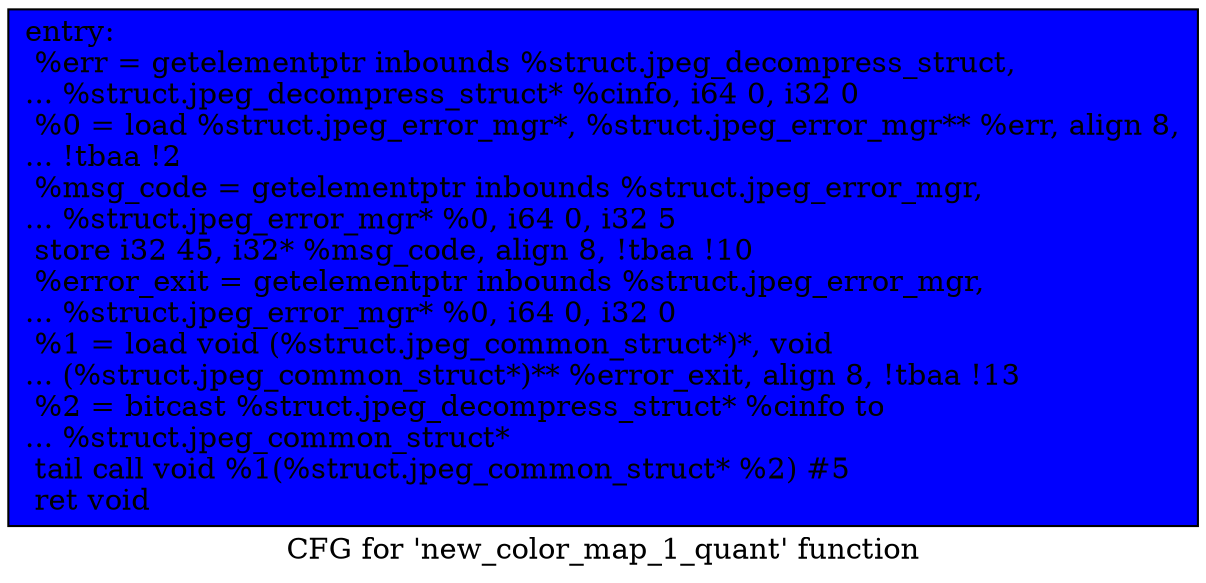 digraph "CFG for 'new_color_map_1_quant' function" {
	label="CFG for 'new_color_map_1_quant' function";

	Node0x6a47c20 [shape=record, style = filled, fillcolor = blue, label="{entry:\l  %err = getelementptr inbounds %struct.jpeg_decompress_struct,\l... %struct.jpeg_decompress_struct* %cinfo, i64 0, i32 0\l  %0 = load %struct.jpeg_error_mgr*, %struct.jpeg_error_mgr** %err, align 8,\l... !tbaa !2\l  %msg_code = getelementptr inbounds %struct.jpeg_error_mgr,\l... %struct.jpeg_error_mgr* %0, i64 0, i32 5\l  store i32 45, i32* %msg_code, align 8, !tbaa !10\l  %error_exit = getelementptr inbounds %struct.jpeg_error_mgr,\l... %struct.jpeg_error_mgr* %0, i64 0, i32 0\l  %1 = load void (%struct.jpeg_common_struct*)*, void\l... (%struct.jpeg_common_struct*)** %error_exit, align 8, !tbaa !13\l  %2 = bitcast %struct.jpeg_decompress_struct* %cinfo to\l... %struct.jpeg_common_struct*\l  tail call void %1(%struct.jpeg_common_struct* %2) #5\l  ret void\l}"];
}

